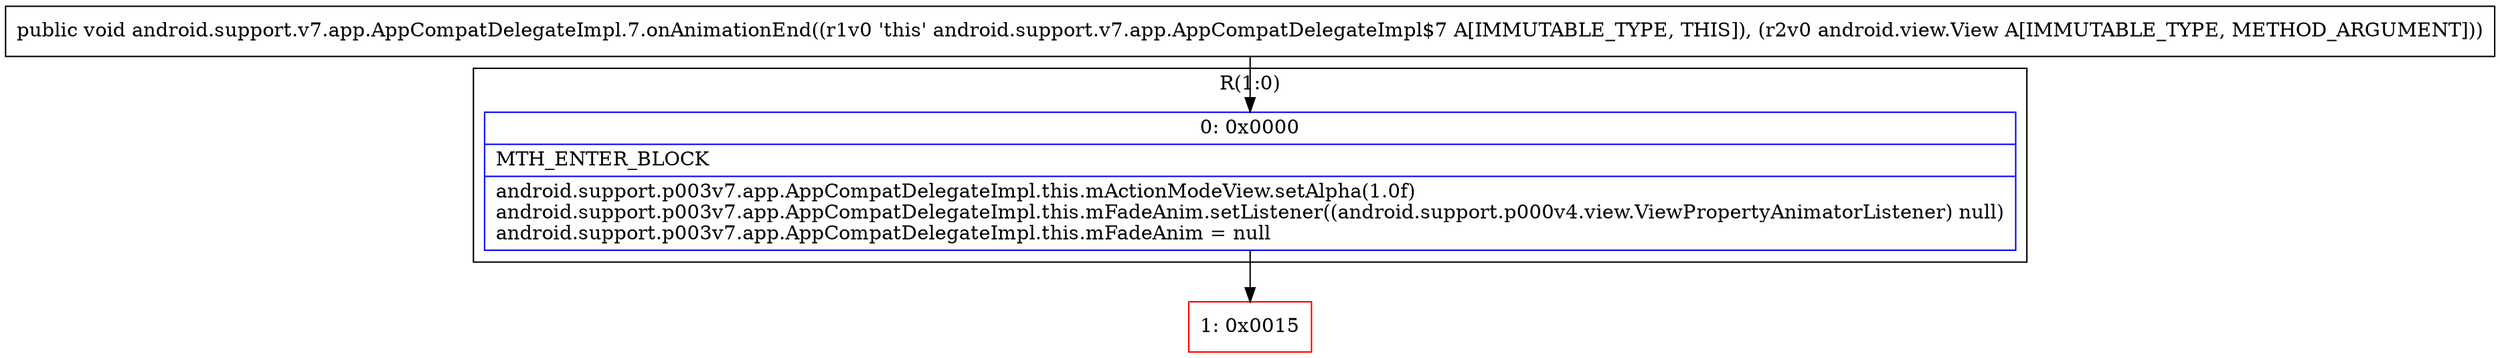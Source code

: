 digraph "CFG forandroid.support.v7.app.AppCompatDelegateImpl.7.onAnimationEnd(Landroid\/view\/View;)V" {
subgraph cluster_Region_712476135 {
label = "R(1:0)";
node [shape=record,color=blue];
Node_0 [shape=record,label="{0\:\ 0x0000|MTH_ENTER_BLOCK\l|android.support.p003v7.app.AppCompatDelegateImpl.this.mActionModeView.setAlpha(1.0f)\landroid.support.p003v7.app.AppCompatDelegateImpl.this.mFadeAnim.setListener((android.support.p000v4.view.ViewPropertyAnimatorListener) null)\landroid.support.p003v7.app.AppCompatDelegateImpl.this.mFadeAnim = null\l}"];
}
Node_1 [shape=record,color=red,label="{1\:\ 0x0015}"];
MethodNode[shape=record,label="{public void android.support.v7.app.AppCompatDelegateImpl.7.onAnimationEnd((r1v0 'this' android.support.v7.app.AppCompatDelegateImpl$7 A[IMMUTABLE_TYPE, THIS]), (r2v0 android.view.View A[IMMUTABLE_TYPE, METHOD_ARGUMENT])) }"];
MethodNode -> Node_0;
Node_0 -> Node_1;
}

